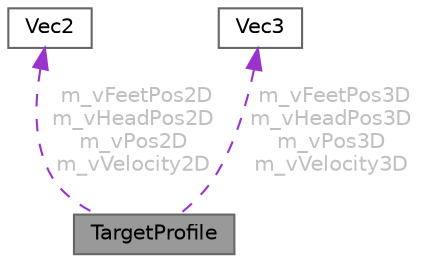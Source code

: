 digraph "TargetProfile"
{
 // LATEX_PDF_SIZE
  bgcolor="transparent";
  edge [fontname=Helvetica,fontsize=10,labelfontname=Helvetica,labelfontsize=10];
  node [fontname=Helvetica,fontsize=10,shape=box,height=0.2,width=0.4];
  Node1 [id="Node000001",label="TargetProfile",height=0.2,width=0.4,color="gray40", fillcolor="grey60", style="filled", fontcolor="black",tooltip=" "];
  Node2 -> Node1 [id="edge1_Node000001_Node000002",dir="back",color="darkorchid3",style="dashed",tooltip=" ",label=" m_vFeetPos2D\nm_vHeadPos2D\nm_vPos2D\nm_vVelocity2D",fontcolor="grey" ];
  Node2 [id="Node000002",label="Vec2",height=0.2,width=0.4,color="gray40", fillcolor="white", style="filled",URL="$d3/d95/classVec2.html",tooltip=" "];
  Node3 -> Node1 [id="edge2_Node000001_Node000003",dir="back",color="darkorchid3",style="dashed",tooltip=" ",label=" m_vFeetPos3D\nm_vHeadPos3D\nm_vPos3D\nm_vVelocity3D",fontcolor="grey" ];
  Node3 [id="Node000003",label="Vec3",height=0.2,width=0.4,color="gray40", fillcolor="white", style="filled",URL="$d9/de4/classVec3.html",tooltip=" "];
}
